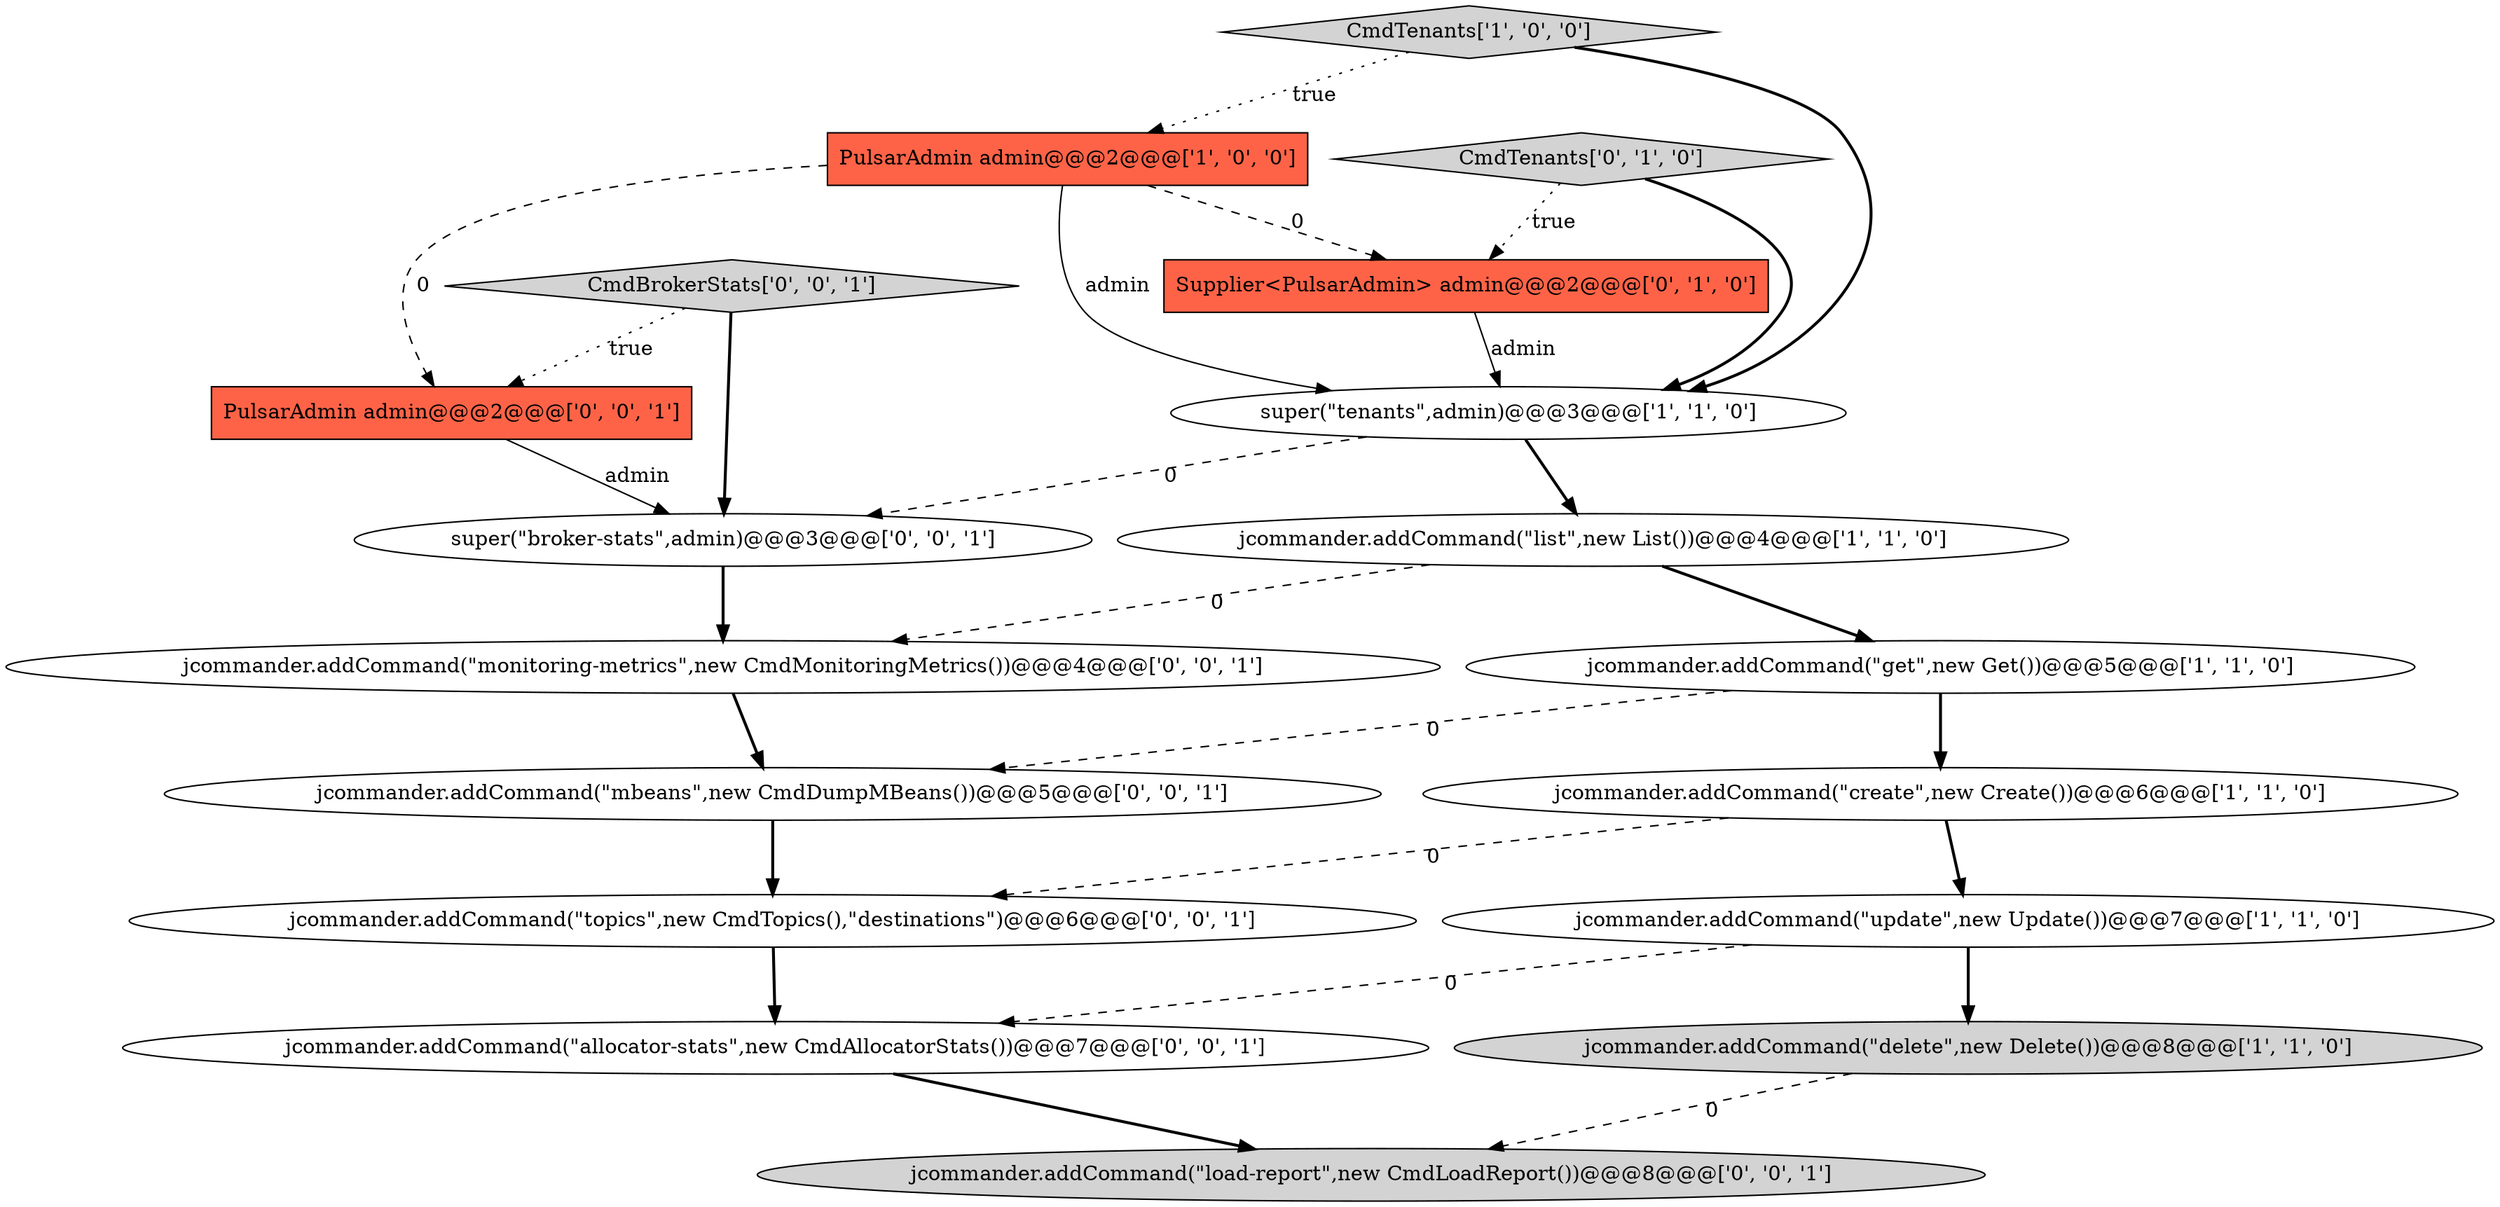 digraph {
8 [style = filled, label = "CmdTenants['0', '1', '0']", fillcolor = lightgray, shape = diamond image = "AAA0AAABBB2BBB"];
10 [style = filled, label = "jcommander.addCommand(\"topics\",new CmdTopics(),\"destinations\")@@@6@@@['0', '0', '1']", fillcolor = white, shape = ellipse image = "AAA0AAABBB3BBB"];
9 [style = filled, label = "Supplier<PulsarAdmin> admin@@@2@@@['0', '1', '0']", fillcolor = tomato, shape = box image = "AAA1AAABBB2BBB"];
14 [style = filled, label = "PulsarAdmin admin@@@2@@@['0', '0', '1']", fillcolor = tomato, shape = box image = "AAA0AAABBB3BBB"];
17 [style = filled, label = "jcommander.addCommand(\"allocator-stats\",new CmdAllocatorStats())@@@7@@@['0', '0', '1']", fillcolor = white, shape = ellipse image = "AAA0AAABBB3BBB"];
12 [style = filled, label = "CmdBrokerStats['0', '0', '1']", fillcolor = lightgray, shape = diamond image = "AAA0AAABBB3BBB"];
5 [style = filled, label = "jcommander.addCommand(\"delete\",new Delete())@@@8@@@['1', '1', '0']", fillcolor = lightgray, shape = ellipse image = "AAA0AAABBB1BBB"];
7 [style = filled, label = "PulsarAdmin admin@@@2@@@['1', '0', '0']", fillcolor = tomato, shape = box image = "AAA1AAABBB1BBB"];
16 [style = filled, label = "jcommander.addCommand(\"load-report\",new CmdLoadReport())@@@8@@@['0', '0', '1']", fillcolor = lightgray, shape = ellipse image = "AAA0AAABBB3BBB"];
3 [style = filled, label = "jcommander.addCommand(\"create\",new Create())@@@6@@@['1', '1', '0']", fillcolor = white, shape = ellipse image = "AAA0AAABBB1BBB"];
11 [style = filled, label = "jcommander.addCommand(\"mbeans\",new CmdDumpMBeans())@@@5@@@['0', '0', '1']", fillcolor = white, shape = ellipse image = "AAA0AAABBB3BBB"];
2 [style = filled, label = "super(\"tenants\",admin)@@@3@@@['1', '1', '0']", fillcolor = white, shape = ellipse image = "AAA0AAABBB1BBB"];
15 [style = filled, label = "jcommander.addCommand(\"monitoring-metrics\",new CmdMonitoringMetrics())@@@4@@@['0', '0', '1']", fillcolor = white, shape = ellipse image = "AAA0AAABBB3BBB"];
4 [style = filled, label = "jcommander.addCommand(\"get\",new Get())@@@5@@@['1', '1', '0']", fillcolor = white, shape = ellipse image = "AAA0AAABBB1BBB"];
0 [style = filled, label = "jcommander.addCommand(\"list\",new List())@@@4@@@['1', '1', '0']", fillcolor = white, shape = ellipse image = "AAA0AAABBB1BBB"];
13 [style = filled, label = "super(\"broker-stats\",admin)@@@3@@@['0', '0', '1']", fillcolor = white, shape = ellipse image = "AAA0AAABBB3BBB"];
1 [style = filled, label = "jcommander.addCommand(\"update\",new Update())@@@7@@@['1', '1', '0']", fillcolor = white, shape = ellipse image = "AAA0AAABBB1BBB"];
6 [style = filled, label = "CmdTenants['1', '0', '0']", fillcolor = lightgray, shape = diamond image = "AAA0AAABBB1BBB"];
1->5 [style = bold, label=""];
4->3 [style = bold, label=""];
3->1 [style = bold, label=""];
7->14 [style = dashed, label="0"];
0->15 [style = dashed, label="0"];
9->2 [style = solid, label="admin"];
10->17 [style = bold, label=""];
6->2 [style = bold, label=""];
5->16 [style = dashed, label="0"];
12->13 [style = bold, label=""];
12->14 [style = dotted, label="true"];
2->0 [style = bold, label=""];
1->17 [style = dashed, label="0"];
15->11 [style = bold, label=""];
8->2 [style = bold, label=""];
0->4 [style = bold, label=""];
11->10 [style = bold, label=""];
7->9 [style = dashed, label="0"];
2->13 [style = dashed, label="0"];
6->7 [style = dotted, label="true"];
3->10 [style = dashed, label="0"];
13->15 [style = bold, label=""];
8->9 [style = dotted, label="true"];
4->11 [style = dashed, label="0"];
7->2 [style = solid, label="admin"];
14->13 [style = solid, label="admin"];
17->16 [style = bold, label=""];
}
